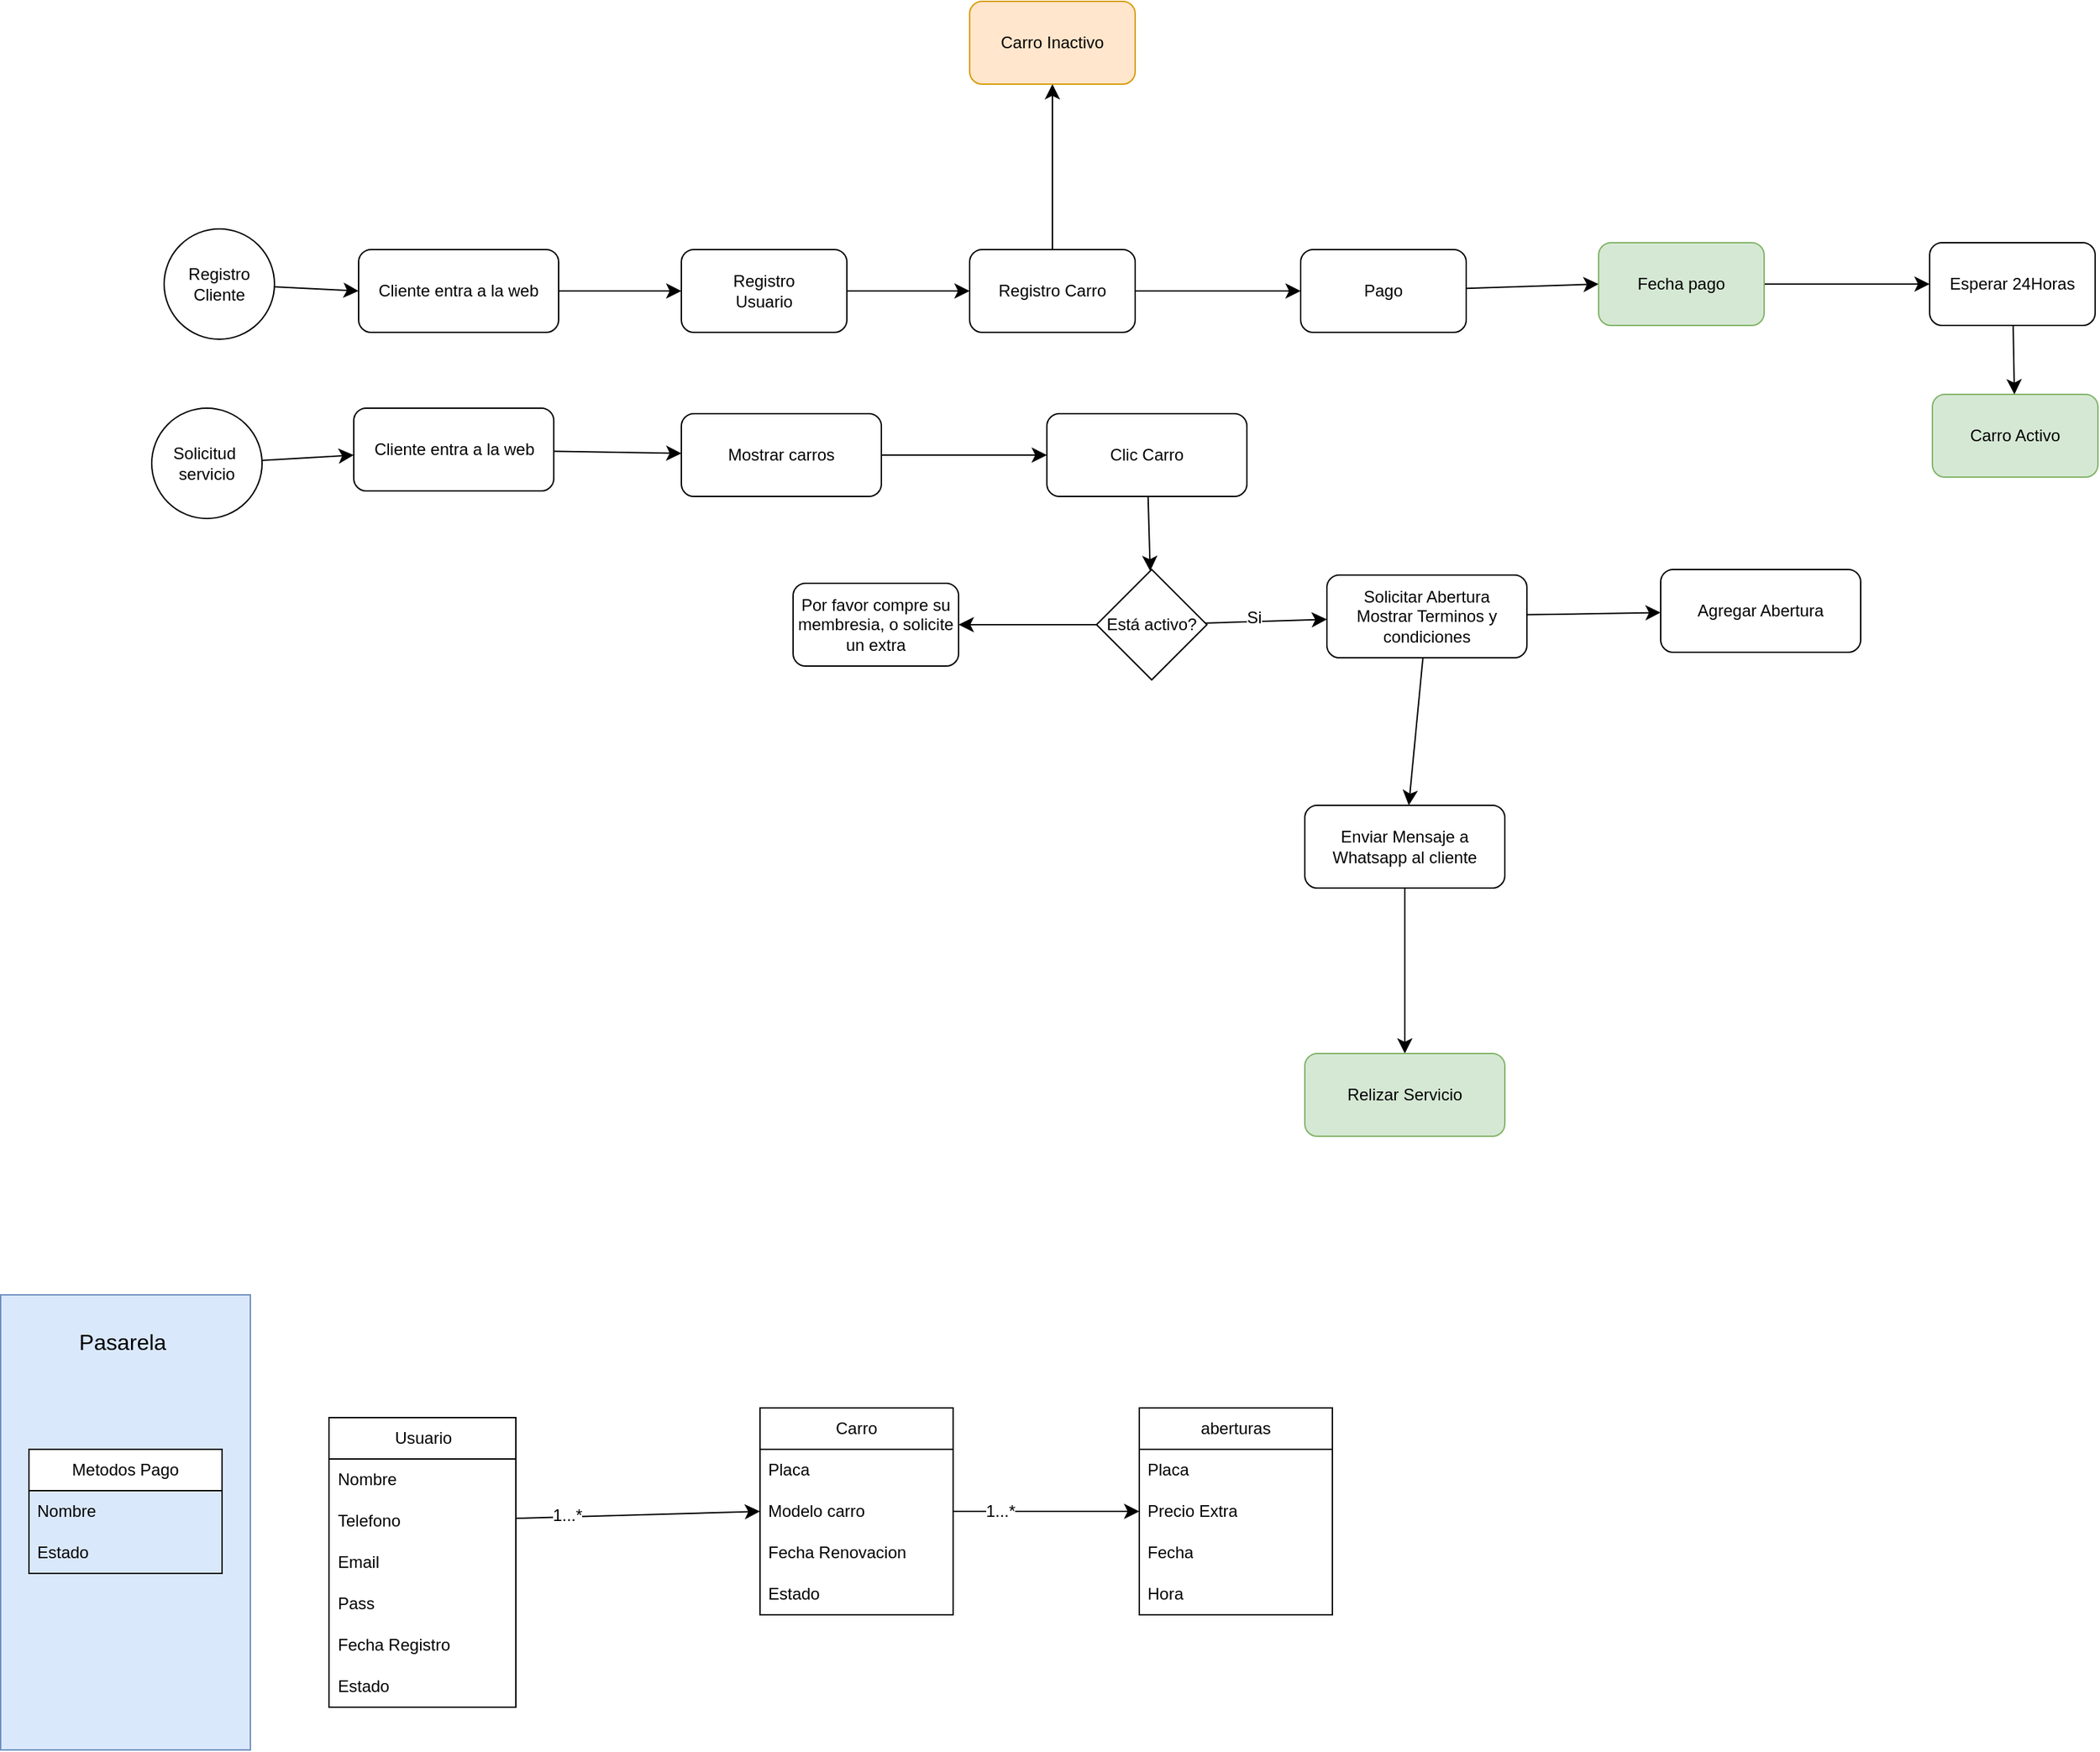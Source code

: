 <mxfile version="26.0.10">
  <diagram name="Página-1" id="q3rJRUxZ7uViSbQXYZJd">
    <mxGraphModel dx="1451" dy="1439" grid="0" gridSize="10" guides="1" tooltips="1" connect="1" arrows="1" fold="1" page="0" pageScale="1" pageWidth="827" pageHeight="1169" math="0" shadow="0">
      <root>
        <mxCell id="0" />
        <mxCell id="1" parent="0" />
        <mxCell id="aRFu0BlIMAANHYOAxxQj-3" value="" style="edgeStyle=none;curved=1;rounded=0;orthogonalLoop=1;jettySize=auto;html=1;fontSize=12;startSize=8;endSize=8;" parent="1" source="aRFu0BlIMAANHYOAxxQj-1" target="aRFu0BlIMAANHYOAxxQj-2" edge="1">
          <mxGeometry relative="1" as="geometry" />
        </mxCell>
        <mxCell id="aRFu0BlIMAANHYOAxxQj-1" value="Cliente entra a la web" style="rounded=1;whiteSpace=wrap;html=1;" parent="1" vertex="1">
          <mxGeometry x="-37" y="-603" width="145" height="60" as="geometry" />
        </mxCell>
        <mxCell id="aRFu0BlIMAANHYOAxxQj-29" value="" style="edgeStyle=none;curved=1;rounded=0;orthogonalLoop=1;jettySize=auto;html=1;fontSize=12;startSize=8;endSize=8;" parent="1" source="aRFu0BlIMAANHYOAxxQj-2" target="aRFu0BlIMAANHYOAxxQj-28" edge="1">
          <mxGeometry relative="1" as="geometry" />
        </mxCell>
        <mxCell id="aRFu0BlIMAANHYOAxxQj-2" value="Registro&lt;br&gt;Usuario" style="whiteSpace=wrap;html=1;rounded=1;" parent="1" vertex="1">
          <mxGeometry x="197" y="-603" width="120" height="60" as="geometry" />
        </mxCell>
        <mxCell id="aRFu0BlIMAANHYOAxxQj-4" value="Carro" style="swimlane;fontStyle=0;childLayout=stackLayout;horizontal=1;startSize=30;horizontalStack=0;resizeParent=1;resizeParentMax=0;resizeLast=0;collapsible=1;marginBottom=0;whiteSpace=wrap;html=1;" parent="1" vertex="1">
          <mxGeometry x="254" y="237" width="140" height="150" as="geometry" />
        </mxCell>
        <mxCell id="aRFu0BlIMAANHYOAxxQj-7" value="Placa" style="text;strokeColor=none;fillColor=none;align=left;verticalAlign=middle;spacingLeft=4;spacingRight=4;overflow=hidden;points=[[0,0.5],[1,0.5]];portConstraint=eastwest;rotatable=0;whiteSpace=wrap;html=1;" parent="aRFu0BlIMAANHYOAxxQj-4" vertex="1">
          <mxGeometry y="30" width="140" height="30" as="geometry" />
        </mxCell>
        <mxCell id="aRFu0BlIMAANHYOAxxQj-8" value="Modelo carro" style="text;strokeColor=none;fillColor=none;align=left;verticalAlign=middle;spacingLeft=4;spacingRight=4;overflow=hidden;points=[[0,0.5],[1,0.5]];portConstraint=eastwest;rotatable=0;whiteSpace=wrap;html=1;" parent="aRFu0BlIMAANHYOAxxQj-4" vertex="1">
          <mxGeometry y="60" width="140" height="30" as="geometry" />
        </mxCell>
        <mxCell id="aRFu0BlIMAANHYOAxxQj-10" value="Fecha Renovacion" style="text;strokeColor=none;fillColor=none;align=left;verticalAlign=middle;spacingLeft=4;spacingRight=4;overflow=hidden;points=[[0,0.5],[1,0.5]];portConstraint=eastwest;rotatable=0;whiteSpace=wrap;html=1;" parent="aRFu0BlIMAANHYOAxxQj-4" vertex="1">
          <mxGeometry y="90" width="140" height="30" as="geometry" />
        </mxCell>
        <mxCell id="aRFu0BlIMAANHYOAxxQj-9" value="Estado" style="text;strokeColor=none;fillColor=none;align=left;verticalAlign=middle;spacingLeft=4;spacingRight=4;overflow=hidden;points=[[0,0.5],[1,0.5]];portConstraint=eastwest;rotatable=0;whiteSpace=wrap;html=1;" parent="aRFu0BlIMAANHYOAxxQj-4" vertex="1">
          <mxGeometry y="120" width="140" height="30" as="geometry" />
        </mxCell>
        <mxCell id="aRFu0BlIMAANHYOAxxQj-12" value="Usuario" style="swimlane;fontStyle=0;childLayout=stackLayout;horizontal=1;startSize=30;horizontalStack=0;resizeParent=1;resizeParentMax=0;resizeLast=0;collapsible=1;marginBottom=0;whiteSpace=wrap;html=1;" parent="1" vertex="1">
          <mxGeometry x="-58.5" y="244" width="135.5" height="210" as="geometry" />
        </mxCell>
        <mxCell id="aRFu0BlIMAANHYOAxxQj-13" value="Nombre" style="text;strokeColor=none;fillColor=none;align=left;verticalAlign=middle;spacingLeft=4;spacingRight=4;overflow=hidden;points=[[0,0.5],[1,0.5]];portConstraint=eastwest;rotatable=0;whiteSpace=wrap;html=1;" parent="aRFu0BlIMAANHYOAxxQj-12" vertex="1">
          <mxGeometry y="30" width="135.5" height="30" as="geometry" />
        </mxCell>
        <mxCell id="aRFu0BlIMAANHYOAxxQj-14" value="Telefono" style="text;strokeColor=none;fillColor=none;align=left;verticalAlign=middle;spacingLeft=4;spacingRight=4;overflow=hidden;points=[[0,0.5],[1,0.5]];portConstraint=eastwest;rotatable=0;whiteSpace=wrap;html=1;" parent="aRFu0BlIMAANHYOAxxQj-12" vertex="1">
          <mxGeometry y="60" width="135.5" height="30" as="geometry" />
        </mxCell>
        <mxCell id="aRFu0BlIMAANHYOAxxQj-25" value="Email" style="text;strokeColor=none;fillColor=none;align=left;verticalAlign=middle;spacingLeft=4;spacingRight=4;overflow=hidden;points=[[0,0.5],[1,0.5]];portConstraint=eastwest;rotatable=0;whiteSpace=wrap;html=1;" parent="aRFu0BlIMAANHYOAxxQj-12" vertex="1">
          <mxGeometry y="90" width="135.5" height="30" as="geometry" />
        </mxCell>
        <mxCell id="aRFu0BlIMAANHYOAxxQj-26" value="Pass" style="text;strokeColor=none;fillColor=none;align=left;verticalAlign=middle;spacingLeft=4;spacingRight=4;overflow=hidden;points=[[0,0.5],[1,0.5]];portConstraint=eastwest;rotatable=0;whiteSpace=wrap;html=1;" parent="aRFu0BlIMAANHYOAxxQj-12" vertex="1">
          <mxGeometry y="120" width="135.5" height="30" as="geometry" />
        </mxCell>
        <mxCell id="aRFu0BlIMAANHYOAxxQj-17" value="Fecha Registro" style="text;strokeColor=none;fillColor=none;align=left;verticalAlign=middle;spacingLeft=4;spacingRight=4;overflow=hidden;points=[[0,0.5],[1,0.5]];portConstraint=eastwest;rotatable=0;whiteSpace=wrap;html=1;" parent="aRFu0BlIMAANHYOAxxQj-12" vertex="1">
          <mxGeometry y="150" width="135.5" height="30" as="geometry" />
        </mxCell>
        <mxCell id="aRFu0BlIMAANHYOAxxQj-18" value="Estado" style="text;strokeColor=none;fillColor=none;align=left;verticalAlign=middle;spacingLeft=4;spacingRight=4;overflow=hidden;points=[[0,0.5],[1,0.5]];portConstraint=eastwest;rotatable=0;whiteSpace=wrap;html=1;" parent="aRFu0BlIMAANHYOAxxQj-12" vertex="1">
          <mxGeometry y="180" width="135.5" height="30" as="geometry" />
        </mxCell>
        <mxCell id="aRFu0BlIMAANHYOAxxQj-19" style="edgeStyle=none;curved=1;rounded=0;orthogonalLoop=1;jettySize=auto;html=1;entryX=0;entryY=0.5;entryDx=0;entryDy=0;fontSize=12;startSize=8;endSize=8;" parent="1" source="aRFu0BlIMAANHYOAxxQj-14" target="aRFu0BlIMAANHYOAxxQj-8" edge="1">
          <mxGeometry relative="1" as="geometry" />
        </mxCell>
        <mxCell id="aRFu0BlIMAANHYOAxxQj-27" value="1...*" style="edgeLabel;html=1;align=center;verticalAlign=middle;resizable=0;points=[];fontSize=12;" parent="aRFu0BlIMAANHYOAxxQj-19" vertex="1" connectable="0">
          <mxGeometry x="-0.588" y="1" relative="1" as="geometry">
            <mxPoint as="offset" />
          </mxGeometry>
        </mxCell>
        <mxCell id="aRFu0BlIMAANHYOAxxQj-31" value="" style="edgeStyle=none;curved=1;rounded=0;orthogonalLoop=1;jettySize=auto;html=1;fontSize=12;startSize=8;endSize=8;" parent="1" source="aRFu0BlIMAANHYOAxxQj-28" target="aRFu0BlIMAANHYOAxxQj-30" edge="1">
          <mxGeometry relative="1" as="geometry" />
        </mxCell>
        <mxCell id="aRFu0BlIMAANHYOAxxQj-33" value="" style="edgeStyle=none;curved=1;rounded=0;orthogonalLoop=1;jettySize=auto;html=1;fontSize=12;startSize=8;endSize=8;" parent="1" source="aRFu0BlIMAANHYOAxxQj-28" target="aRFu0BlIMAANHYOAxxQj-32" edge="1">
          <mxGeometry relative="1" as="geometry" />
        </mxCell>
        <mxCell id="aRFu0BlIMAANHYOAxxQj-28" value="Registro Carro" style="whiteSpace=wrap;html=1;rounded=1;" parent="1" vertex="1">
          <mxGeometry x="406" y="-603" width="120" height="60" as="geometry" />
        </mxCell>
        <mxCell id="aRFu0BlIMAANHYOAxxQj-53" style="edgeStyle=none;curved=1;rounded=0;orthogonalLoop=1;jettySize=auto;html=1;entryX=0;entryY=0.5;entryDx=0;entryDy=0;fontSize=12;startSize=8;endSize=8;" parent="1" source="aRFu0BlIMAANHYOAxxQj-30" target="aRFu0BlIMAANHYOAxxQj-43" edge="1">
          <mxGeometry relative="1" as="geometry" />
        </mxCell>
        <mxCell id="aRFu0BlIMAANHYOAxxQj-30" value="Pago" style="whiteSpace=wrap;html=1;rounded=1;" parent="1" vertex="1">
          <mxGeometry x="646" y="-603" width="120" height="60" as="geometry" />
        </mxCell>
        <mxCell id="aRFu0BlIMAANHYOAxxQj-32" value="Carro Inactivo" style="whiteSpace=wrap;html=1;rounded=1;fillColor=#ffe6cc;strokeColor=#d79b00;" parent="1" vertex="1">
          <mxGeometry x="406" y="-783" width="120" height="60" as="geometry" />
        </mxCell>
        <mxCell id="aRFu0BlIMAANHYOAxxQj-41" value="Carro Activo" style="whiteSpace=wrap;html=1;rounded=1;fillColor=#d5e8d4;strokeColor=#82b366;" parent="1" vertex="1">
          <mxGeometry x="1104" y="-498" width="120" height="60" as="geometry" />
        </mxCell>
        <mxCell id="aRFu0BlIMAANHYOAxxQj-55" value="" style="edgeStyle=none;curved=1;rounded=0;orthogonalLoop=1;jettySize=auto;html=1;fontSize=12;startSize=8;endSize=8;" parent="1" source="aRFu0BlIMAANHYOAxxQj-43" target="aRFu0BlIMAANHYOAxxQj-54" edge="1">
          <mxGeometry relative="1" as="geometry" />
        </mxCell>
        <mxCell id="aRFu0BlIMAANHYOAxxQj-43" value="Fecha pago" style="whiteSpace=wrap;html=1;rounded=1;fillColor=#d5e8d4;strokeColor=#82b366;" parent="1" vertex="1">
          <mxGeometry x="862" y="-608" width="120" height="60" as="geometry" />
        </mxCell>
        <mxCell id="aRFu0BlIMAANHYOAxxQj-47" style="edgeStyle=none;curved=1;rounded=0;orthogonalLoop=1;jettySize=auto;html=1;entryX=0;entryY=0.5;entryDx=0;entryDy=0;fontSize=12;startSize=8;endSize=8;" parent="1" source="aRFu0BlIMAANHYOAxxQj-46" target="aRFu0BlIMAANHYOAxxQj-1" edge="1">
          <mxGeometry relative="1" as="geometry" />
        </mxCell>
        <mxCell id="aRFu0BlIMAANHYOAxxQj-46" value="Registro&lt;div&gt;Cliente&lt;/div&gt;" style="ellipse;whiteSpace=wrap;html=1;aspect=fixed;" parent="1" vertex="1">
          <mxGeometry x="-178" y="-618" width="80" height="80" as="geometry" />
        </mxCell>
        <mxCell id="aRFu0BlIMAANHYOAxxQj-50" style="edgeStyle=none;curved=1;rounded=0;orthogonalLoop=1;jettySize=auto;html=1;fontSize=12;startSize=8;endSize=8;" parent="1" source="aRFu0BlIMAANHYOAxxQj-48" target="aRFu0BlIMAANHYOAxxQj-49" edge="1">
          <mxGeometry relative="1" as="geometry" />
        </mxCell>
        <mxCell id="aRFu0BlIMAANHYOAxxQj-48" value="Solicitud&amp;nbsp;&lt;div&gt;servicio&lt;/div&gt;" style="ellipse;whiteSpace=wrap;html=1;aspect=fixed;" parent="1" vertex="1">
          <mxGeometry x="-187" y="-488" width="80" height="80" as="geometry" />
        </mxCell>
        <mxCell id="aRFu0BlIMAANHYOAxxQj-52" value="" style="edgeStyle=none;curved=1;rounded=0;orthogonalLoop=1;jettySize=auto;html=1;fontSize=12;startSize=8;endSize=8;" parent="1" source="aRFu0BlIMAANHYOAxxQj-49" target="aRFu0BlIMAANHYOAxxQj-51" edge="1">
          <mxGeometry relative="1" as="geometry" />
        </mxCell>
        <mxCell id="aRFu0BlIMAANHYOAxxQj-49" value="Cliente entra a la web" style="rounded=1;whiteSpace=wrap;html=1;" parent="1" vertex="1">
          <mxGeometry x="-40.5" y="-488" width="145" height="60" as="geometry" />
        </mxCell>
        <mxCell id="aRFu0BlIMAANHYOAxxQj-58" value="" style="edgeStyle=none;curved=1;rounded=0;orthogonalLoop=1;jettySize=auto;html=1;fontSize=12;startSize=8;endSize=8;" parent="1" source="aRFu0BlIMAANHYOAxxQj-51" target="aRFu0BlIMAANHYOAxxQj-57" edge="1">
          <mxGeometry relative="1" as="geometry" />
        </mxCell>
        <mxCell id="aRFu0BlIMAANHYOAxxQj-51" value="Mostrar carros" style="rounded=1;whiteSpace=wrap;html=1;" parent="1" vertex="1">
          <mxGeometry x="197" y="-484" width="145" height="60" as="geometry" />
        </mxCell>
        <mxCell id="aRFu0BlIMAANHYOAxxQj-56" value="" style="edgeStyle=none;curved=1;rounded=0;orthogonalLoop=1;jettySize=auto;html=1;fontSize=12;startSize=8;endSize=8;" parent="1" source="aRFu0BlIMAANHYOAxxQj-54" target="aRFu0BlIMAANHYOAxxQj-41" edge="1">
          <mxGeometry relative="1" as="geometry" />
        </mxCell>
        <mxCell id="aRFu0BlIMAANHYOAxxQj-54" value="Esperar 24Horas" style="whiteSpace=wrap;html=1;rounded=1;" parent="1" vertex="1">
          <mxGeometry x="1102" y="-608" width="120" height="60" as="geometry" />
        </mxCell>
        <mxCell id="aRFu0BlIMAANHYOAxxQj-76" value="" style="edgeStyle=none;curved=1;rounded=0;orthogonalLoop=1;jettySize=auto;html=1;fontSize=12;startSize=8;endSize=8;" parent="1" source="aRFu0BlIMAANHYOAxxQj-57" target="aRFu0BlIMAANHYOAxxQj-75" edge="1">
          <mxGeometry relative="1" as="geometry" />
        </mxCell>
        <mxCell id="aRFu0BlIMAANHYOAxxQj-57" value="Clic Carro" style="rounded=1;whiteSpace=wrap;html=1;" parent="1" vertex="1">
          <mxGeometry x="462" y="-484" width="145" height="60" as="geometry" />
        </mxCell>
        <mxCell id="aRFu0BlIMAANHYOAxxQj-62" value="" style="edgeStyle=none;curved=1;rounded=0;orthogonalLoop=1;jettySize=auto;html=1;fontSize=12;startSize=8;endSize=8;" parent="1" source="aRFu0BlIMAANHYOAxxQj-59" target="aRFu0BlIMAANHYOAxxQj-61" edge="1">
          <mxGeometry relative="1" as="geometry" />
        </mxCell>
        <mxCell id="aRFu0BlIMAANHYOAxxQj-64" value="" style="edgeStyle=none;curved=1;rounded=0;orthogonalLoop=1;jettySize=auto;html=1;fontSize=12;startSize=8;endSize=8;" parent="1" source="aRFu0BlIMAANHYOAxxQj-59" target="aRFu0BlIMAANHYOAxxQj-63" edge="1">
          <mxGeometry relative="1" as="geometry" />
        </mxCell>
        <mxCell id="aRFu0BlIMAANHYOAxxQj-59" value="Solicitar Abertura&lt;br&gt;Mostrar Terminos y condiciones" style="rounded=1;whiteSpace=wrap;html=1;" parent="1" vertex="1">
          <mxGeometry x="665" y="-367" width="145" height="60" as="geometry" />
        </mxCell>
        <mxCell id="aRFu0BlIMAANHYOAxxQj-74" value="" style="edgeStyle=none;curved=1;rounded=0;orthogonalLoop=1;jettySize=auto;html=1;fontSize=12;startSize=8;endSize=8;" parent="1" source="aRFu0BlIMAANHYOAxxQj-61" target="aRFu0BlIMAANHYOAxxQj-73" edge="1">
          <mxGeometry relative="1" as="geometry" />
        </mxCell>
        <mxCell id="aRFu0BlIMAANHYOAxxQj-61" value="Enviar Mensaje a Whatsapp al cliente" style="rounded=1;whiteSpace=wrap;html=1;" parent="1" vertex="1">
          <mxGeometry x="649" y="-200" width="145" height="60" as="geometry" />
        </mxCell>
        <mxCell id="aRFu0BlIMAANHYOAxxQj-63" value="Agregar Abertura" style="rounded=1;whiteSpace=wrap;html=1;" parent="1" vertex="1">
          <mxGeometry x="907" y="-371" width="145" height="60" as="geometry" />
        </mxCell>
        <mxCell id="aRFu0BlIMAANHYOAxxQj-65" value="aberturas" style="swimlane;fontStyle=0;childLayout=stackLayout;horizontal=1;startSize=30;horizontalStack=0;resizeParent=1;resizeParentMax=0;resizeLast=0;collapsible=1;marginBottom=0;whiteSpace=wrap;html=1;" parent="1" vertex="1">
          <mxGeometry x="529" y="237" width="140" height="150" as="geometry" />
        </mxCell>
        <mxCell id="aRFu0BlIMAANHYOAxxQj-66" value="Placa" style="text;strokeColor=none;fillColor=none;align=left;verticalAlign=middle;spacingLeft=4;spacingRight=4;overflow=hidden;points=[[0,0.5],[1,0.5]];portConstraint=eastwest;rotatable=0;whiteSpace=wrap;html=1;" parent="aRFu0BlIMAANHYOAxxQj-65" vertex="1">
          <mxGeometry y="30" width="140" height="30" as="geometry" />
        </mxCell>
        <mxCell id="aRFu0BlIMAANHYOAxxQj-67" value="Precio Extra" style="text;strokeColor=none;fillColor=none;align=left;verticalAlign=middle;spacingLeft=4;spacingRight=4;overflow=hidden;points=[[0,0.5],[1,0.5]];portConstraint=eastwest;rotatable=0;whiteSpace=wrap;html=1;" parent="aRFu0BlIMAANHYOAxxQj-65" vertex="1">
          <mxGeometry y="60" width="140" height="30" as="geometry" />
        </mxCell>
        <mxCell id="aRFu0BlIMAANHYOAxxQj-68" value="Fecha" style="text;strokeColor=none;fillColor=none;align=left;verticalAlign=middle;spacingLeft=4;spacingRight=4;overflow=hidden;points=[[0,0.5],[1,0.5]];portConstraint=eastwest;rotatable=0;whiteSpace=wrap;html=1;" parent="aRFu0BlIMAANHYOAxxQj-65" vertex="1">
          <mxGeometry y="90" width="140" height="30" as="geometry" />
        </mxCell>
        <mxCell id="aRFu0BlIMAANHYOAxxQj-69" value="Hora" style="text;strokeColor=none;fillColor=none;align=left;verticalAlign=middle;spacingLeft=4;spacingRight=4;overflow=hidden;points=[[0,0.5],[1,0.5]];portConstraint=eastwest;rotatable=0;whiteSpace=wrap;html=1;" parent="aRFu0BlIMAANHYOAxxQj-65" vertex="1">
          <mxGeometry y="120" width="140" height="30" as="geometry" />
        </mxCell>
        <mxCell id="aRFu0BlIMAANHYOAxxQj-70" style="edgeStyle=none;curved=1;rounded=0;orthogonalLoop=1;jettySize=auto;html=1;entryX=0;entryY=0.5;entryDx=0;entryDy=0;fontSize=12;startSize=8;endSize=8;" parent="1" source="aRFu0BlIMAANHYOAxxQj-8" target="aRFu0BlIMAANHYOAxxQj-67" edge="1">
          <mxGeometry relative="1" as="geometry" />
        </mxCell>
        <mxCell id="aRFu0BlIMAANHYOAxxQj-72" value="1...*" style="edgeLabel;html=1;align=center;verticalAlign=middle;resizable=0;points=[];fontSize=12;" parent="aRFu0BlIMAANHYOAxxQj-70" vertex="1" connectable="0">
          <mxGeometry x="-0.506" relative="1" as="geometry">
            <mxPoint as="offset" />
          </mxGeometry>
        </mxCell>
        <mxCell id="aRFu0BlIMAANHYOAxxQj-73" value="Relizar Servicio" style="rounded=1;whiteSpace=wrap;html=1;fillColor=#d5e8d4;strokeColor=#82b366;" parent="1" vertex="1">
          <mxGeometry x="649" y="-20" width="145" height="60" as="geometry" />
        </mxCell>
        <mxCell id="aRFu0BlIMAANHYOAxxQj-77" value="" style="edgeStyle=none;curved=1;rounded=0;orthogonalLoop=1;jettySize=auto;html=1;fontSize=12;startSize=8;endSize=8;" parent="1" source="aRFu0BlIMAANHYOAxxQj-75" target="aRFu0BlIMAANHYOAxxQj-59" edge="1">
          <mxGeometry relative="1" as="geometry" />
        </mxCell>
        <mxCell id="aRFu0BlIMAANHYOAxxQj-78" value="Si" style="edgeLabel;html=1;align=center;verticalAlign=middle;resizable=0;points=[];fontSize=12;" parent="aRFu0BlIMAANHYOAxxQj-77" vertex="1" connectable="0">
          <mxGeometry x="-0.212" y="3" relative="1" as="geometry">
            <mxPoint as="offset" />
          </mxGeometry>
        </mxCell>
        <mxCell id="aRFu0BlIMAANHYOAxxQj-80" value="" style="edgeStyle=none;curved=1;rounded=0;orthogonalLoop=1;jettySize=auto;html=1;fontSize=12;startSize=8;endSize=8;" parent="1" source="aRFu0BlIMAANHYOAxxQj-75" target="aRFu0BlIMAANHYOAxxQj-79" edge="1">
          <mxGeometry relative="1" as="geometry" />
        </mxCell>
        <mxCell id="aRFu0BlIMAANHYOAxxQj-75" value="Está activo?" style="rhombus;whiteSpace=wrap;html=1;" parent="1" vertex="1">
          <mxGeometry x="498" y="-371" width="80" height="80" as="geometry" />
        </mxCell>
        <mxCell id="aRFu0BlIMAANHYOAxxQj-79" value="Por favor compre su membresia, o solicite un extra" style="rounded=1;whiteSpace=wrap;html=1;" parent="1" vertex="1">
          <mxGeometry x="278" y="-361" width="120" height="60" as="geometry" />
        </mxCell>
        <mxCell id="zzbRnlvRllWsxnZJT8xC-3" value="" style="group" vertex="1" connectable="0" parent="1">
          <mxGeometry x="-296.5" y="155" width="181" height="330" as="geometry" />
        </mxCell>
        <mxCell id="zzbRnlvRllWsxnZJT8xC-1" value="" style="rounded=0;whiteSpace=wrap;html=1;fillColor=#dae8fc;strokeColor=#6c8ebf;" vertex="1" parent="zzbRnlvRllWsxnZJT8xC-3">
          <mxGeometry width="181" height="330" as="geometry" />
        </mxCell>
        <mxCell id="aRFu0BlIMAANHYOAxxQj-34" value="Metodos Pago" style="swimlane;fontStyle=0;childLayout=stackLayout;horizontal=1;startSize=30;horizontalStack=0;resizeParent=1;resizeParentMax=0;resizeLast=0;collapsible=1;marginBottom=0;whiteSpace=wrap;html=1;" parent="zzbRnlvRllWsxnZJT8xC-3" vertex="1">
          <mxGeometry x="20.5" y="112" width="140" height="90" as="geometry" />
        </mxCell>
        <mxCell id="aRFu0BlIMAANHYOAxxQj-35" value="Nombre" style="text;strokeColor=none;fillColor=none;align=left;verticalAlign=middle;spacingLeft=4;spacingRight=4;overflow=hidden;points=[[0,0.5],[1,0.5]];portConstraint=eastwest;rotatable=0;whiteSpace=wrap;html=1;" parent="aRFu0BlIMAANHYOAxxQj-34" vertex="1">
          <mxGeometry y="30" width="140" height="30" as="geometry" />
        </mxCell>
        <mxCell id="aRFu0BlIMAANHYOAxxQj-40" value="Estado" style="text;strokeColor=none;fillColor=none;align=left;verticalAlign=middle;spacingLeft=4;spacingRight=4;overflow=hidden;points=[[0,0.5],[1,0.5]];portConstraint=eastwest;rotatable=0;whiteSpace=wrap;html=1;" parent="aRFu0BlIMAANHYOAxxQj-34" vertex="1">
          <mxGeometry y="60" width="140" height="30" as="geometry" />
        </mxCell>
        <mxCell id="zzbRnlvRllWsxnZJT8xC-2" value="Pasarela" style="text;strokeColor=none;fillColor=none;html=1;align=center;verticalAlign=middle;whiteSpace=wrap;rounded=0;fontSize=16;" vertex="1" parent="zzbRnlvRllWsxnZJT8xC-3">
          <mxGeometry x="58.5" y="19" width="60" height="30" as="geometry" />
        </mxCell>
      </root>
    </mxGraphModel>
  </diagram>
</mxfile>
